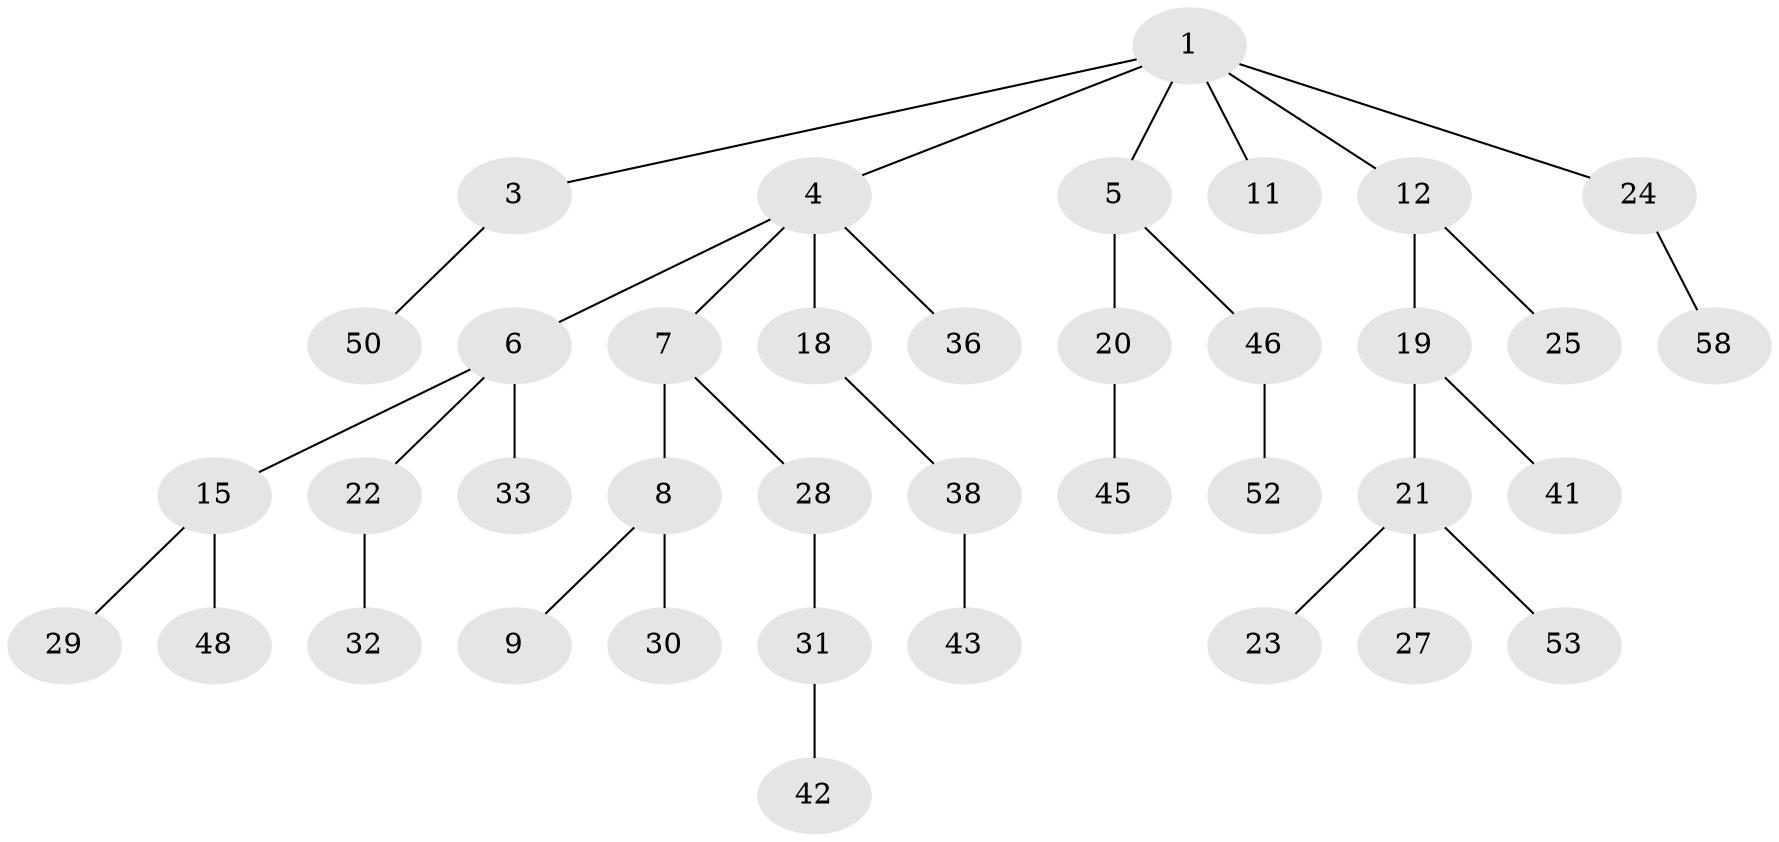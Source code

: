 // Generated by graph-tools (version 1.1) at 2025/52/02/27/25 19:52:12]
// undirected, 38 vertices, 37 edges
graph export_dot {
graph [start="1"]
  node [color=gray90,style=filled];
  1 [super="+2"];
  3 [super="+49"];
  4 [super="+13"];
  5 [super="+16"];
  6 [super="+14"];
  7 [super="+10"];
  8 [super="+17"];
  9;
  11;
  12;
  15 [super="+26"];
  18;
  19;
  20 [super="+39"];
  21 [super="+37"];
  22 [super="+40"];
  23;
  24 [super="+47"];
  25 [super="+59"];
  27 [super="+35"];
  28;
  29 [super="+57"];
  30;
  31 [super="+44"];
  32 [super="+34"];
  33;
  36 [super="+61"];
  38 [super="+51"];
  41;
  42;
  43 [super="+60"];
  45;
  46;
  48 [super="+55"];
  50;
  52 [super="+54"];
  53 [super="+56"];
  58;
  1 -- 3;
  1 -- 4;
  1 -- 5;
  1 -- 24;
  1 -- 11;
  1 -- 12;
  3 -- 50;
  4 -- 6;
  4 -- 7;
  4 -- 18;
  4 -- 36;
  5 -- 20;
  5 -- 46;
  6 -- 22;
  6 -- 33;
  6 -- 15;
  7 -- 8;
  7 -- 28;
  8 -- 9;
  8 -- 30;
  12 -- 19;
  12 -- 25;
  15 -- 48;
  15 -- 29;
  18 -- 38;
  19 -- 21;
  19 -- 41;
  20 -- 45;
  21 -- 23;
  21 -- 27;
  21 -- 53;
  22 -- 32;
  24 -- 58;
  28 -- 31;
  31 -- 42;
  38 -- 43;
  46 -- 52;
}
